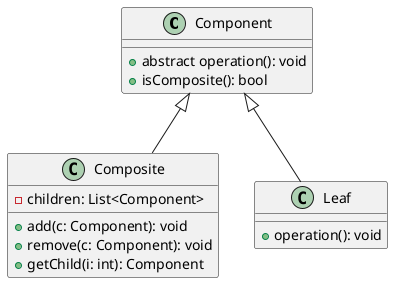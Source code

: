 @startuml composite

class Component {
  + abstract operation(): void
  + isComposite(): bool
}

class Composite {
  - children: List<Component>
  + add(c: Component): void
  + remove(c: Component): void
  + getChild(i: int): Component

}

class Leaf {
  + operation(): void
}

Composite -up-|> Component
Component <|-- Leaf


@enduml